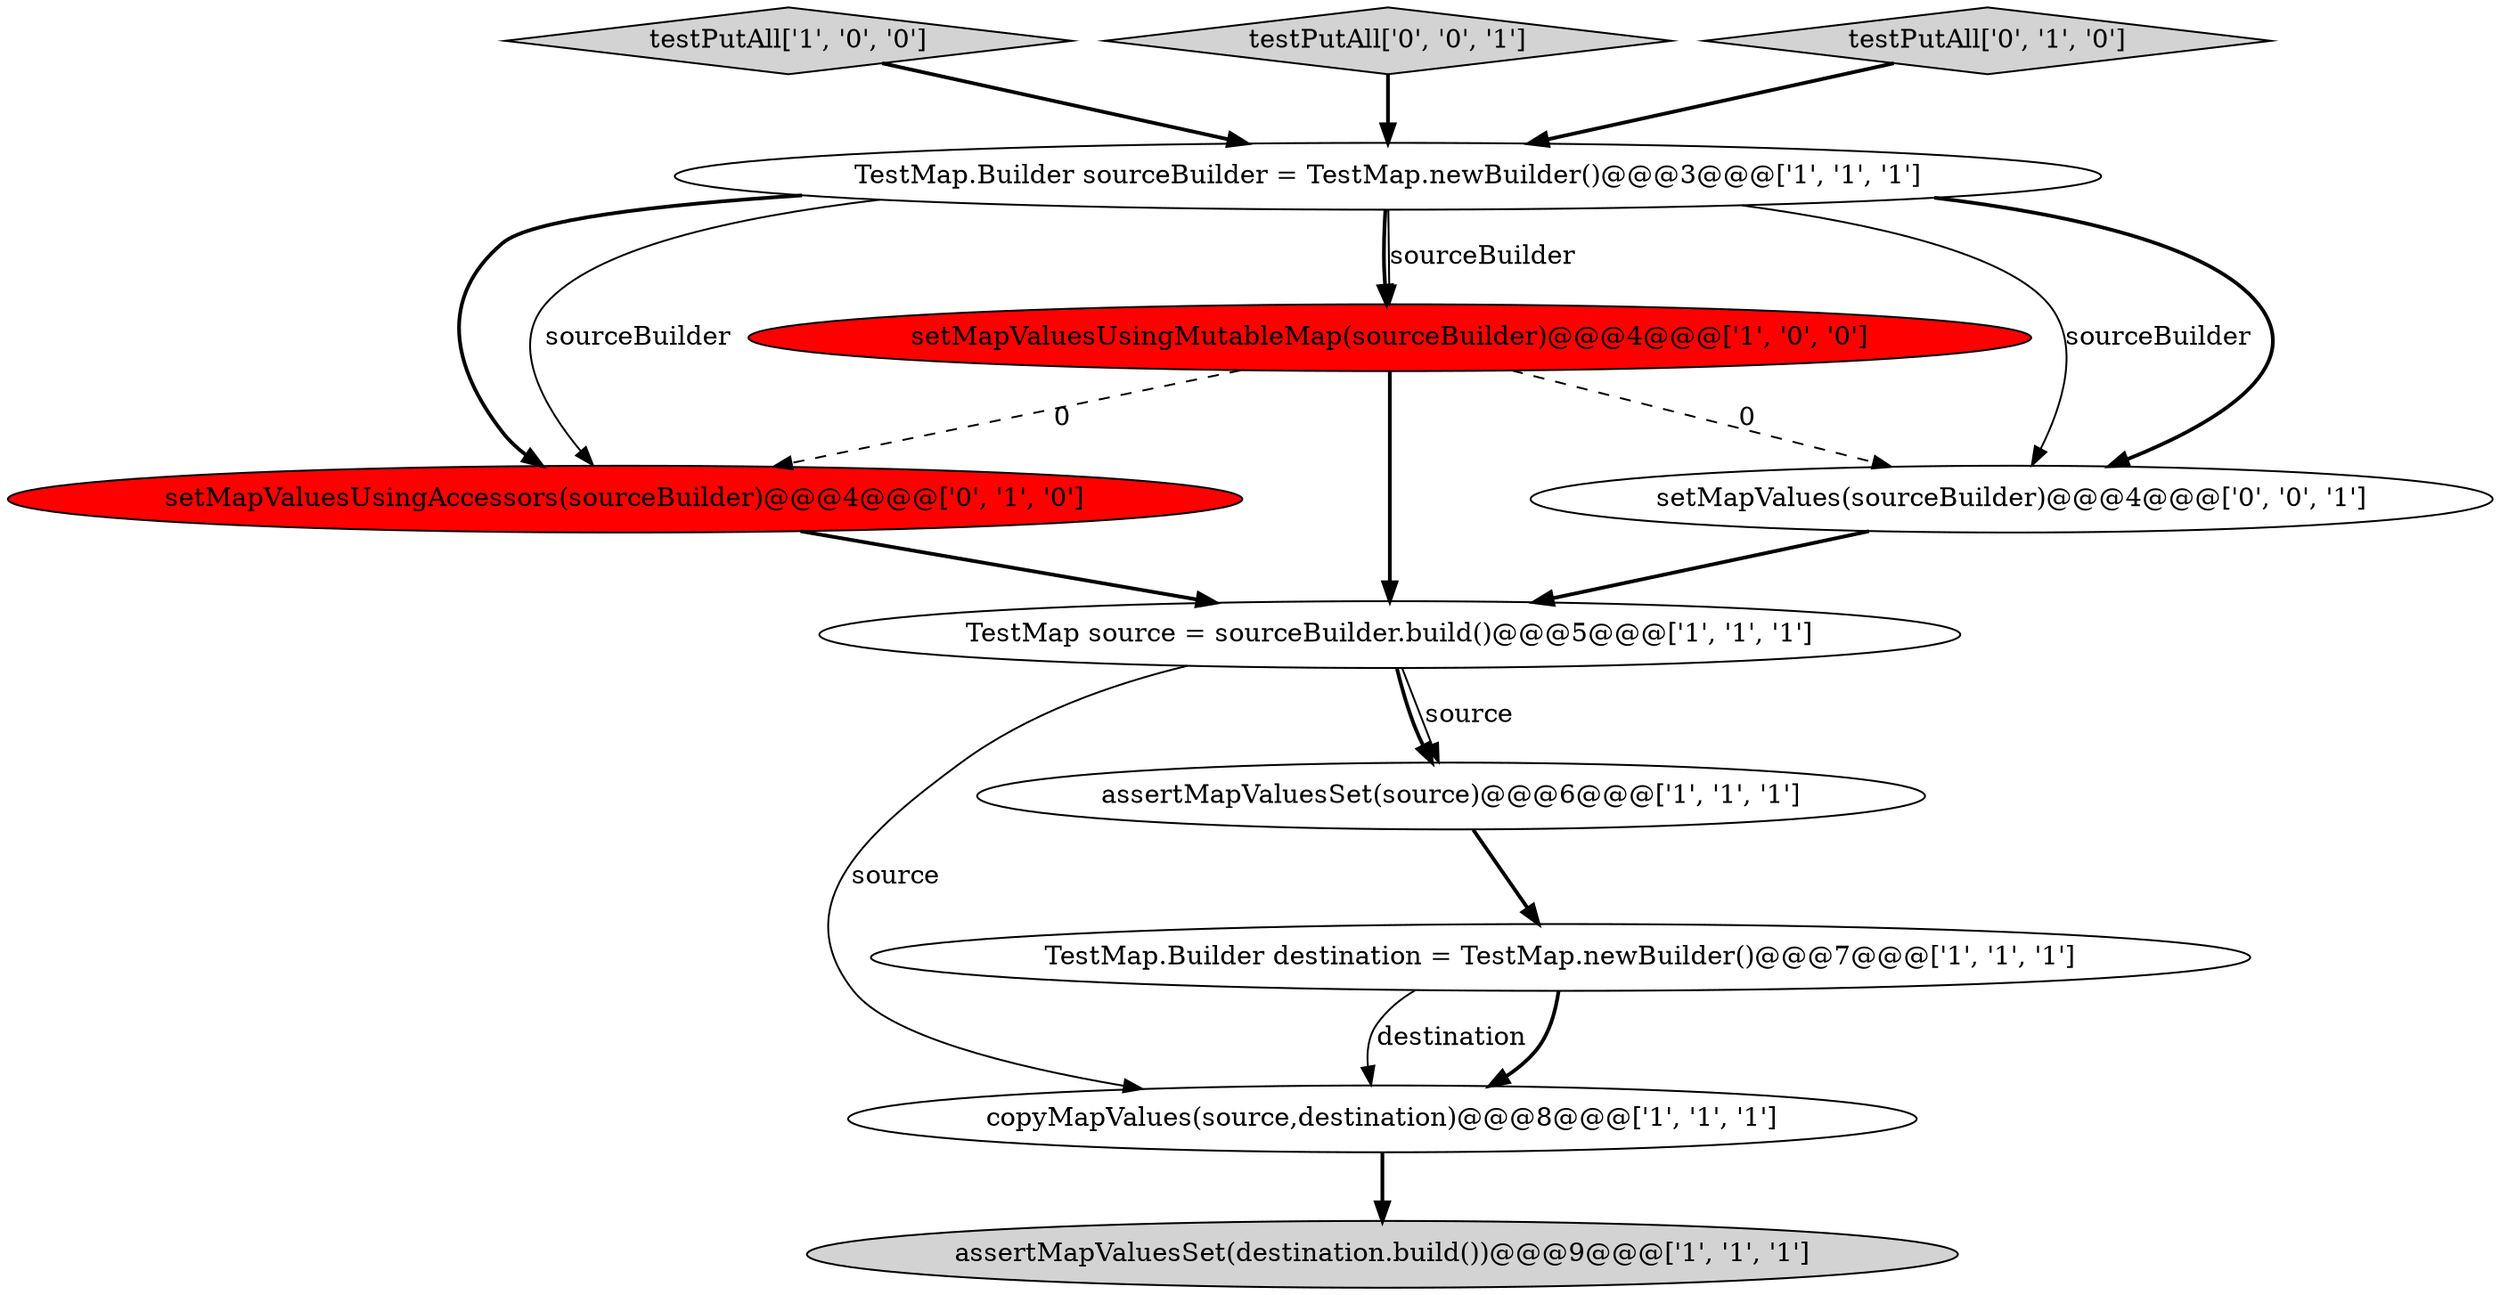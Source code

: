 digraph {
7 [style = filled, label = "copyMapValues(source,destination)@@@8@@@['1', '1', '1']", fillcolor = white, shape = ellipse image = "AAA0AAABBB1BBB"];
8 [style = filled, label = "setMapValuesUsingAccessors(sourceBuilder)@@@4@@@['0', '1', '0']", fillcolor = red, shape = ellipse image = "AAA1AAABBB2BBB"];
6 [style = filled, label = "TestMap.Builder sourceBuilder = TestMap.newBuilder()@@@3@@@['1', '1', '1']", fillcolor = white, shape = ellipse image = "AAA0AAABBB1BBB"];
3 [style = filled, label = "assertMapValuesSet(source)@@@6@@@['1', '1', '1']", fillcolor = white, shape = ellipse image = "AAA0AAABBB1BBB"];
2 [style = filled, label = "setMapValuesUsingMutableMap(sourceBuilder)@@@4@@@['1', '0', '0']", fillcolor = red, shape = ellipse image = "AAA1AAABBB1BBB"];
0 [style = filled, label = "TestMap.Builder destination = TestMap.newBuilder()@@@7@@@['1', '1', '1']", fillcolor = white, shape = ellipse image = "AAA0AAABBB1BBB"];
10 [style = filled, label = "setMapValues(sourceBuilder)@@@4@@@['0', '0', '1']", fillcolor = white, shape = ellipse image = "AAA0AAABBB3BBB"];
5 [style = filled, label = "TestMap source = sourceBuilder.build()@@@5@@@['1', '1', '1']", fillcolor = white, shape = ellipse image = "AAA0AAABBB1BBB"];
4 [style = filled, label = "testPutAll['1', '0', '0']", fillcolor = lightgray, shape = diamond image = "AAA0AAABBB1BBB"];
11 [style = filled, label = "testPutAll['0', '0', '1']", fillcolor = lightgray, shape = diamond image = "AAA0AAABBB3BBB"];
1 [style = filled, label = "assertMapValuesSet(destination.build())@@@9@@@['1', '1', '1']", fillcolor = lightgray, shape = ellipse image = "AAA0AAABBB1BBB"];
9 [style = filled, label = "testPutAll['0', '1', '0']", fillcolor = lightgray, shape = diamond image = "AAA0AAABBB2BBB"];
5->3 [style = bold, label=""];
7->1 [style = bold, label=""];
4->6 [style = bold, label=""];
5->3 [style = solid, label="source"];
11->6 [style = bold, label=""];
5->7 [style = solid, label="source"];
6->10 [style = solid, label="sourceBuilder"];
2->8 [style = dashed, label="0"];
3->0 [style = bold, label=""];
2->10 [style = dashed, label="0"];
9->6 [style = bold, label=""];
0->7 [style = bold, label=""];
6->2 [style = bold, label=""];
6->2 [style = solid, label="sourceBuilder"];
10->5 [style = bold, label=""];
8->5 [style = bold, label=""];
6->10 [style = bold, label=""];
6->8 [style = bold, label=""];
0->7 [style = solid, label="destination"];
6->8 [style = solid, label="sourceBuilder"];
2->5 [style = bold, label=""];
}
